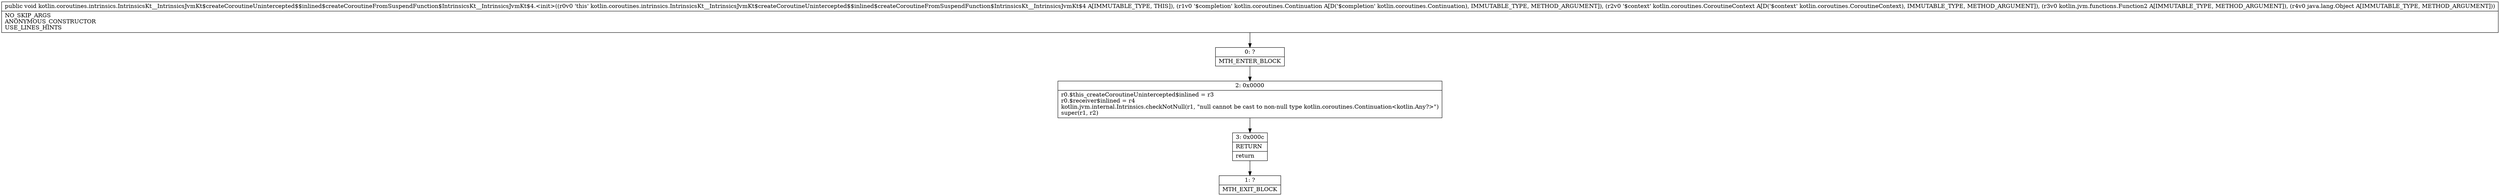 digraph "CFG forkotlin.coroutines.intrinsics.IntrinsicsKt__IntrinsicsJvmKt$createCoroutineUnintercepted$$inlined$createCoroutineFromSuspendFunction$IntrinsicsKt__IntrinsicsJvmKt$4.\<init\>(Lkotlin\/coroutines\/Continuation;Lkotlin\/coroutines\/CoroutineContext;Lkotlin\/jvm\/functions\/Function2;Ljava\/lang\/Object;)V" {
Node_0 [shape=record,label="{0\:\ ?|MTH_ENTER_BLOCK\l}"];
Node_2 [shape=record,label="{2\:\ 0x0000|r0.$this_createCoroutineUnintercepted$inlined = r3\lr0.$receiver$inlined = r4\lkotlin.jvm.internal.Intrinsics.checkNotNull(r1, \"null cannot be cast to non\-null type kotlin.coroutines.Continuation\<kotlin.Any?\>\")\lsuper(r1, r2)\l}"];
Node_3 [shape=record,label="{3\:\ 0x000c|RETURN\l|return\l}"];
Node_1 [shape=record,label="{1\:\ ?|MTH_EXIT_BLOCK\l}"];
MethodNode[shape=record,label="{public void kotlin.coroutines.intrinsics.IntrinsicsKt__IntrinsicsJvmKt$createCoroutineUnintercepted$$inlined$createCoroutineFromSuspendFunction$IntrinsicsKt__IntrinsicsJvmKt$4.\<init\>((r0v0 'this' kotlin.coroutines.intrinsics.IntrinsicsKt__IntrinsicsJvmKt$createCoroutineUnintercepted$$inlined$createCoroutineFromSuspendFunction$IntrinsicsKt__IntrinsicsJvmKt$4 A[IMMUTABLE_TYPE, THIS]), (r1v0 '$completion' kotlin.coroutines.Continuation A[D('$completion' kotlin.coroutines.Continuation), IMMUTABLE_TYPE, METHOD_ARGUMENT]), (r2v0 '$context' kotlin.coroutines.CoroutineContext A[D('$context' kotlin.coroutines.CoroutineContext), IMMUTABLE_TYPE, METHOD_ARGUMENT]), (r3v0 kotlin.jvm.functions.Function2 A[IMMUTABLE_TYPE, METHOD_ARGUMENT]), (r4v0 java.lang.Object A[IMMUTABLE_TYPE, METHOD_ARGUMENT]))  | NO_SKIP_ARGS\lANONYMOUS_CONSTRUCTOR\lUSE_LINES_HINTS\l}"];
MethodNode -> Node_0;Node_0 -> Node_2;
Node_2 -> Node_3;
Node_3 -> Node_1;
}


